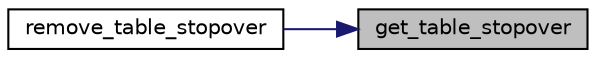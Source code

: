 digraph "get_table_stopover"
{
 // LATEX_PDF_SIZE
  edge [fontname="Helvetica",fontsize="10",labelfontname="Helvetica",labelfontsize="10"];
  node [fontname="Helvetica",fontsize="10",shape=record];
  rankdir="RL";
  Node1 [label="get_table_stopover",height=0.2,width=0.4,color="black", fillcolor="grey75", style="filled", fontcolor="black",tooltip="getter of the number of stopover"];
  Node1 -> Node2 [dir="back",color="midnightblue",fontsize="10",style="solid",fontname="Helvetica"];
  Node2 [label="remove_table_stopover",height=0.2,width=0.4,color="black", fillcolor="white", style="filled",URL="$course__tableau_8c.html#a2ee4286a25badf09b2f1b4afe28ef981",tooltip=" "];
}
